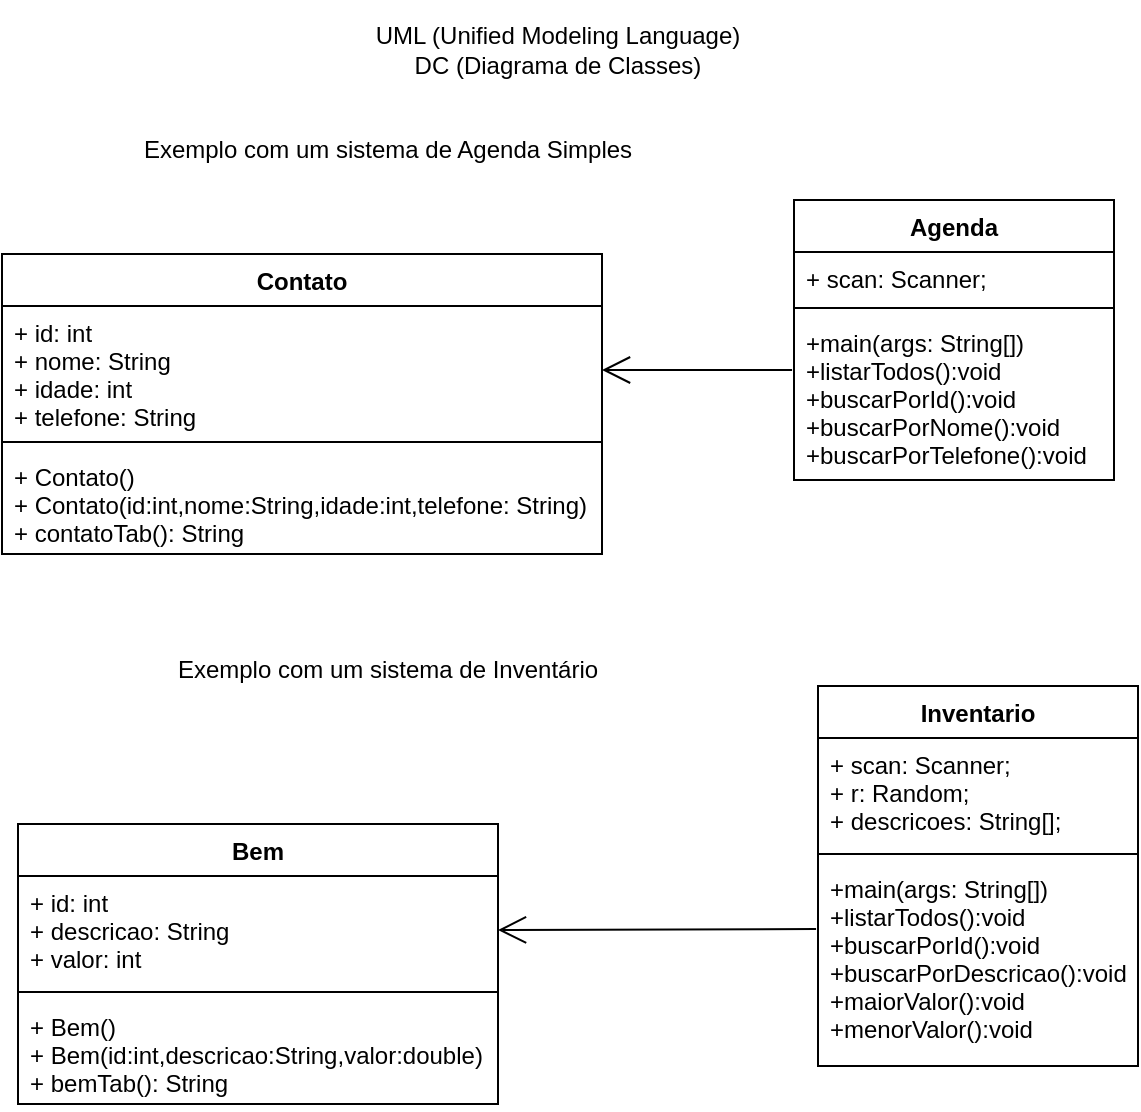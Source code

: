 <mxfile version="16.5.3" type="device"><diagram id="EiO8EfVszoH3ijlra2xB" name="Page-1"><mxGraphModel dx="1422" dy="762" grid="1" gridSize="10" guides="1" tooltips="1" connect="1" arrows="1" fold="1" page="1" pageScale="1" pageWidth="827" pageHeight="1169" math="0" shadow="0"><root><mxCell id="0"/><mxCell id="1" parent="0"/><mxCell id="uJISKkk1RMW8e8uvGjEA-1" value="UML (Unified Modeling Language)&lt;br&gt;DC (Diagrama de Classes)" style="text;html=1;strokeColor=none;fillColor=none;align=center;verticalAlign=middle;whiteSpace=wrap;rounded=0;" vertex="1" parent="1"><mxGeometry x="280" y="40" width="220" height="50" as="geometry"/></mxCell><mxCell id="uJISKkk1RMW8e8uvGjEA-2" value="Contato" style="swimlane;fontStyle=1;align=center;verticalAlign=top;childLayout=stackLayout;horizontal=1;startSize=26;horizontalStack=0;resizeParent=1;resizeParentMax=0;resizeLast=0;collapsible=1;marginBottom=0;" vertex="1" parent="1"><mxGeometry x="112" y="167" width="300" height="150" as="geometry"/></mxCell><mxCell id="uJISKkk1RMW8e8uvGjEA-3" value="+ id: int&#10;+ nome: String&#10;+ idade: int&#10;+ telefone: String" style="text;strokeColor=none;fillColor=none;align=left;verticalAlign=top;spacingLeft=4;spacingRight=4;overflow=hidden;rotatable=0;points=[[0,0.5],[1,0.5]];portConstraint=eastwest;" vertex="1" parent="uJISKkk1RMW8e8uvGjEA-2"><mxGeometry y="26" width="300" height="64" as="geometry"/></mxCell><mxCell id="uJISKkk1RMW8e8uvGjEA-4" value="" style="line;strokeWidth=1;fillColor=none;align=left;verticalAlign=middle;spacingTop=-1;spacingLeft=3;spacingRight=3;rotatable=0;labelPosition=right;points=[];portConstraint=eastwest;" vertex="1" parent="uJISKkk1RMW8e8uvGjEA-2"><mxGeometry y="90" width="300" height="8" as="geometry"/></mxCell><mxCell id="uJISKkk1RMW8e8uvGjEA-5" value="+ Contato()&#10;+ Contato(id:int,nome:String,idade:int,telefone: String)&#10;+ contatoTab(): String" style="text;strokeColor=none;fillColor=none;align=left;verticalAlign=top;spacingLeft=4;spacingRight=4;overflow=hidden;rotatable=0;points=[[0,0.5],[1,0.5]];portConstraint=eastwest;" vertex="1" parent="uJISKkk1RMW8e8uvGjEA-2"><mxGeometry y="98" width="300" height="52" as="geometry"/></mxCell><mxCell id="uJISKkk1RMW8e8uvGjEA-6" value="Agenda" style="swimlane;fontStyle=1;align=center;verticalAlign=top;childLayout=stackLayout;horizontal=1;startSize=26;horizontalStack=0;resizeParent=1;resizeParentMax=0;resizeLast=0;collapsible=1;marginBottom=0;" vertex="1" parent="1"><mxGeometry x="508" y="140" width="160" height="140" as="geometry"/></mxCell><mxCell id="uJISKkk1RMW8e8uvGjEA-7" value="+ scan: Scanner;" style="text;strokeColor=none;fillColor=none;align=left;verticalAlign=top;spacingLeft=4;spacingRight=4;overflow=hidden;rotatable=0;points=[[0,0.5],[1,0.5]];portConstraint=eastwest;" vertex="1" parent="uJISKkk1RMW8e8uvGjEA-6"><mxGeometry y="26" width="160" height="24" as="geometry"/></mxCell><mxCell id="uJISKkk1RMW8e8uvGjEA-8" value="" style="line;strokeWidth=1;fillColor=none;align=left;verticalAlign=middle;spacingTop=-1;spacingLeft=3;spacingRight=3;rotatable=0;labelPosition=right;points=[];portConstraint=eastwest;" vertex="1" parent="uJISKkk1RMW8e8uvGjEA-6"><mxGeometry y="50" width="160" height="8" as="geometry"/></mxCell><mxCell id="uJISKkk1RMW8e8uvGjEA-9" value="+main(args: String[])&#10;+listarTodos():void&#10;+buscarPorId():void&#10;+buscarPorNome():void&#10;+buscarPorTelefone():void" style="text;strokeColor=none;fillColor=none;align=left;verticalAlign=top;spacingLeft=4;spacingRight=4;overflow=hidden;rotatable=0;points=[[0,0.5],[1,0.5]];portConstraint=eastwest;" vertex="1" parent="uJISKkk1RMW8e8uvGjEA-6"><mxGeometry y="58" width="160" height="82" as="geometry"/></mxCell><mxCell id="uJISKkk1RMW8e8uvGjEA-10" value="" style="endArrow=open;endFill=1;endSize=12;html=1;rounded=0;exitX=-0.006;exitY=0.329;exitDx=0;exitDy=0;exitPerimeter=0;entryX=1;entryY=0.5;entryDx=0;entryDy=0;" edge="1" parent="1" source="uJISKkk1RMW8e8uvGjEA-9" target="uJISKkk1RMW8e8uvGjEA-3"><mxGeometry width="160" relative="1" as="geometry"><mxPoint x="328" y="80" as="sourcePoint"/><mxPoint x="488" y="80" as="targetPoint"/></mxGeometry></mxCell><mxCell id="uJISKkk1RMW8e8uvGjEA-11" value="Exemplo com um sistema de Agenda Simples" style="text;html=1;strokeColor=none;fillColor=none;align=center;verticalAlign=middle;whiteSpace=wrap;rounded=0;" vertex="1" parent="1"><mxGeometry x="180" y="100" width="250" height="30" as="geometry"/></mxCell><mxCell id="uJISKkk1RMW8e8uvGjEA-12" value="Bem" style="swimlane;fontStyle=1;align=center;verticalAlign=top;childLayout=stackLayout;horizontal=1;startSize=26;horizontalStack=0;resizeParent=1;resizeParentMax=0;resizeLast=0;collapsible=1;marginBottom=0;" vertex="1" parent="1"><mxGeometry x="120" y="452" width="240" height="140" as="geometry"/></mxCell><mxCell id="uJISKkk1RMW8e8uvGjEA-13" value="+ id: int&#10;+ descricao: String&#10;+ valor: int" style="text;strokeColor=none;fillColor=none;align=left;verticalAlign=top;spacingLeft=4;spacingRight=4;overflow=hidden;rotatable=0;points=[[0,0.5],[1,0.5]];portConstraint=eastwest;" vertex="1" parent="uJISKkk1RMW8e8uvGjEA-12"><mxGeometry y="26" width="240" height="54" as="geometry"/></mxCell><mxCell id="uJISKkk1RMW8e8uvGjEA-14" value="" style="line;strokeWidth=1;fillColor=none;align=left;verticalAlign=middle;spacingTop=-1;spacingLeft=3;spacingRight=3;rotatable=0;labelPosition=right;points=[];portConstraint=eastwest;" vertex="1" parent="uJISKkk1RMW8e8uvGjEA-12"><mxGeometry y="80" width="240" height="8" as="geometry"/></mxCell><mxCell id="uJISKkk1RMW8e8uvGjEA-15" value="+ Bem()&#10;+ Bem(id:int,descricao:String,valor:double)&#10;+ bemTab(): String" style="text;strokeColor=none;fillColor=none;align=left;verticalAlign=top;spacingLeft=4;spacingRight=4;overflow=hidden;rotatable=0;points=[[0,0.5],[1,0.5]];portConstraint=eastwest;" vertex="1" parent="uJISKkk1RMW8e8uvGjEA-12"><mxGeometry y="88" width="240" height="52" as="geometry"/></mxCell><mxCell id="uJISKkk1RMW8e8uvGjEA-16" value="Inventario" style="swimlane;fontStyle=1;align=center;verticalAlign=top;childLayout=stackLayout;horizontal=1;startSize=26;horizontalStack=0;resizeParent=1;resizeParentMax=0;resizeLast=0;collapsible=1;marginBottom=0;" vertex="1" parent="1"><mxGeometry x="520" y="383" width="160" height="190" as="geometry"/></mxCell><mxCell id="uJISKkk1RMW8e8uvGjEA-17" value="+ scan: Scanner;&#10;+ r: Random;&#10;+ descricoes: String[];" style="text;strokeColor=none;fillColor=none;align=left;verticalAlign=top;spacingLeft=4;spacingRight=4;overflow=hidden;rotatable=0;points=[[0,0.5],[1,0.5]];portConstraint=eastwest;" vertex="1" parent="uJISKkk1RMW8e8uvGjEA-16"><mxGeometry y="26" width="160" height="54" as="geometry"/></mxCell><mxCell id="uJISKkk1RMW8e8uvGjEA-18" value="" style="line;strokeWidth=1;fillColor=none;align=left;verticalAlign=middle;spacingTop=-1;spacingLeft=3;spacingRight=3;rotatable=0;labelPosition=right;points=[];portConstraint=eastwest;" vertex="1" parent="uJISKkk1RMW8e8uvGjEA-16"><mxGeometry y="80" width="160" height="8" as="geometry"/></mxCell><mxCell id="uJISKkk1RMW8e8uvGjEA-19" value="+main(args: String[])&#10;+listarTodos():void&#10;+buscarPorId():void&#10;+buscarPorDescricao():void&#10;+maiorValor():void&#10;+menorValor():void" style="text;strokeColor=none;fillColor=none;align=left;verticalAlign=top;spacingLeft=4;spacingRight=4;overflow=hidden;rotatable=0;points=[[0,0.5],[1,0.5]];portConstraint=eastwest;" vertex="1" parent="uJISKkk1RMW8e8uvGjEA-16"><mxGeometry y="88" width="160" height="102" as="geometry"/></mxCell><mxCell id="uJISKkk1RMW8e8uvGjEA-20" value="" style="endArrow=open;endFill=1;endSize=12;html=1;rounded=0;exitX=-0.006;exitY=0.329;exitDx=0;exitDy=0;exitPerimeter=0;entryX=1;entryY=0.5;entryDx=0;entryDy=0;" edge="1" source="uJISKkk1RMW8e8uvGjEA-19" target="uJISKkk1RMW8e8uvGjEA-13" parent="1"><mxGeometry width="160" relative="1" as="geometry"><mxPoint x="336" y="340" as="sourcePoint"/><mxPoint x="496" y="340" as="targetPoint"/></mxGeometry></mxCell><mxCell id="uJISKkk1RMW8e8uvGjEA-21" value="Exemplo com um sistema de Inventário" style="text;html=1;strokeColor=none;fillColor=none;align=center;verticalAlign=middle;whiteSpace=wrap;rounded=0;" vertex="1" parent="1"><mxGeometry x="180" y="360" width="250" height="30" as="geometry"/></mxCell></root></mxGraphModel></diagram></mxfile>